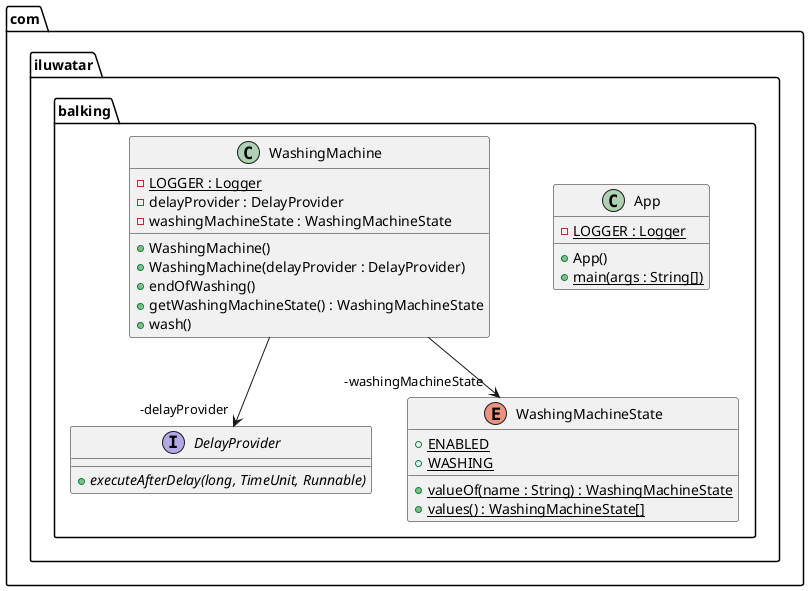 @startuml
package com.iluwatar.balking {
  class App {
    - LOGGER : Logger {static}
    + App()
    + main(args : String[]) {static}
  }
  interface DelayProvider {
    + executeAfterDelay(long, TimeUnit, Runnable) {abstract}
  }
  class WashingMachine {
    - LOGGER : Logger {static}
    - delayProvider : DelayProvider
    - washingMachineState : WashingMachineState
    + WashingMachine()
    + WashingMachine(delayProvider : DelayProvider)
    + endOfWashing()
    + getWashingMachineState() : WashingMachineState
    + wash()
  }
  enum WashingMachineState {
    + ENABLED {static}
    + WASHING {static}
    + valueOf(name : String) : WashingMachineState {static}
    + values() : WashingMachineState[] {static}
  }
}
WashingMachine -->  "-washingMachineState" WashingMachineState
WashingMachine -->  "-delayProvider" DelayProvider
@enduml